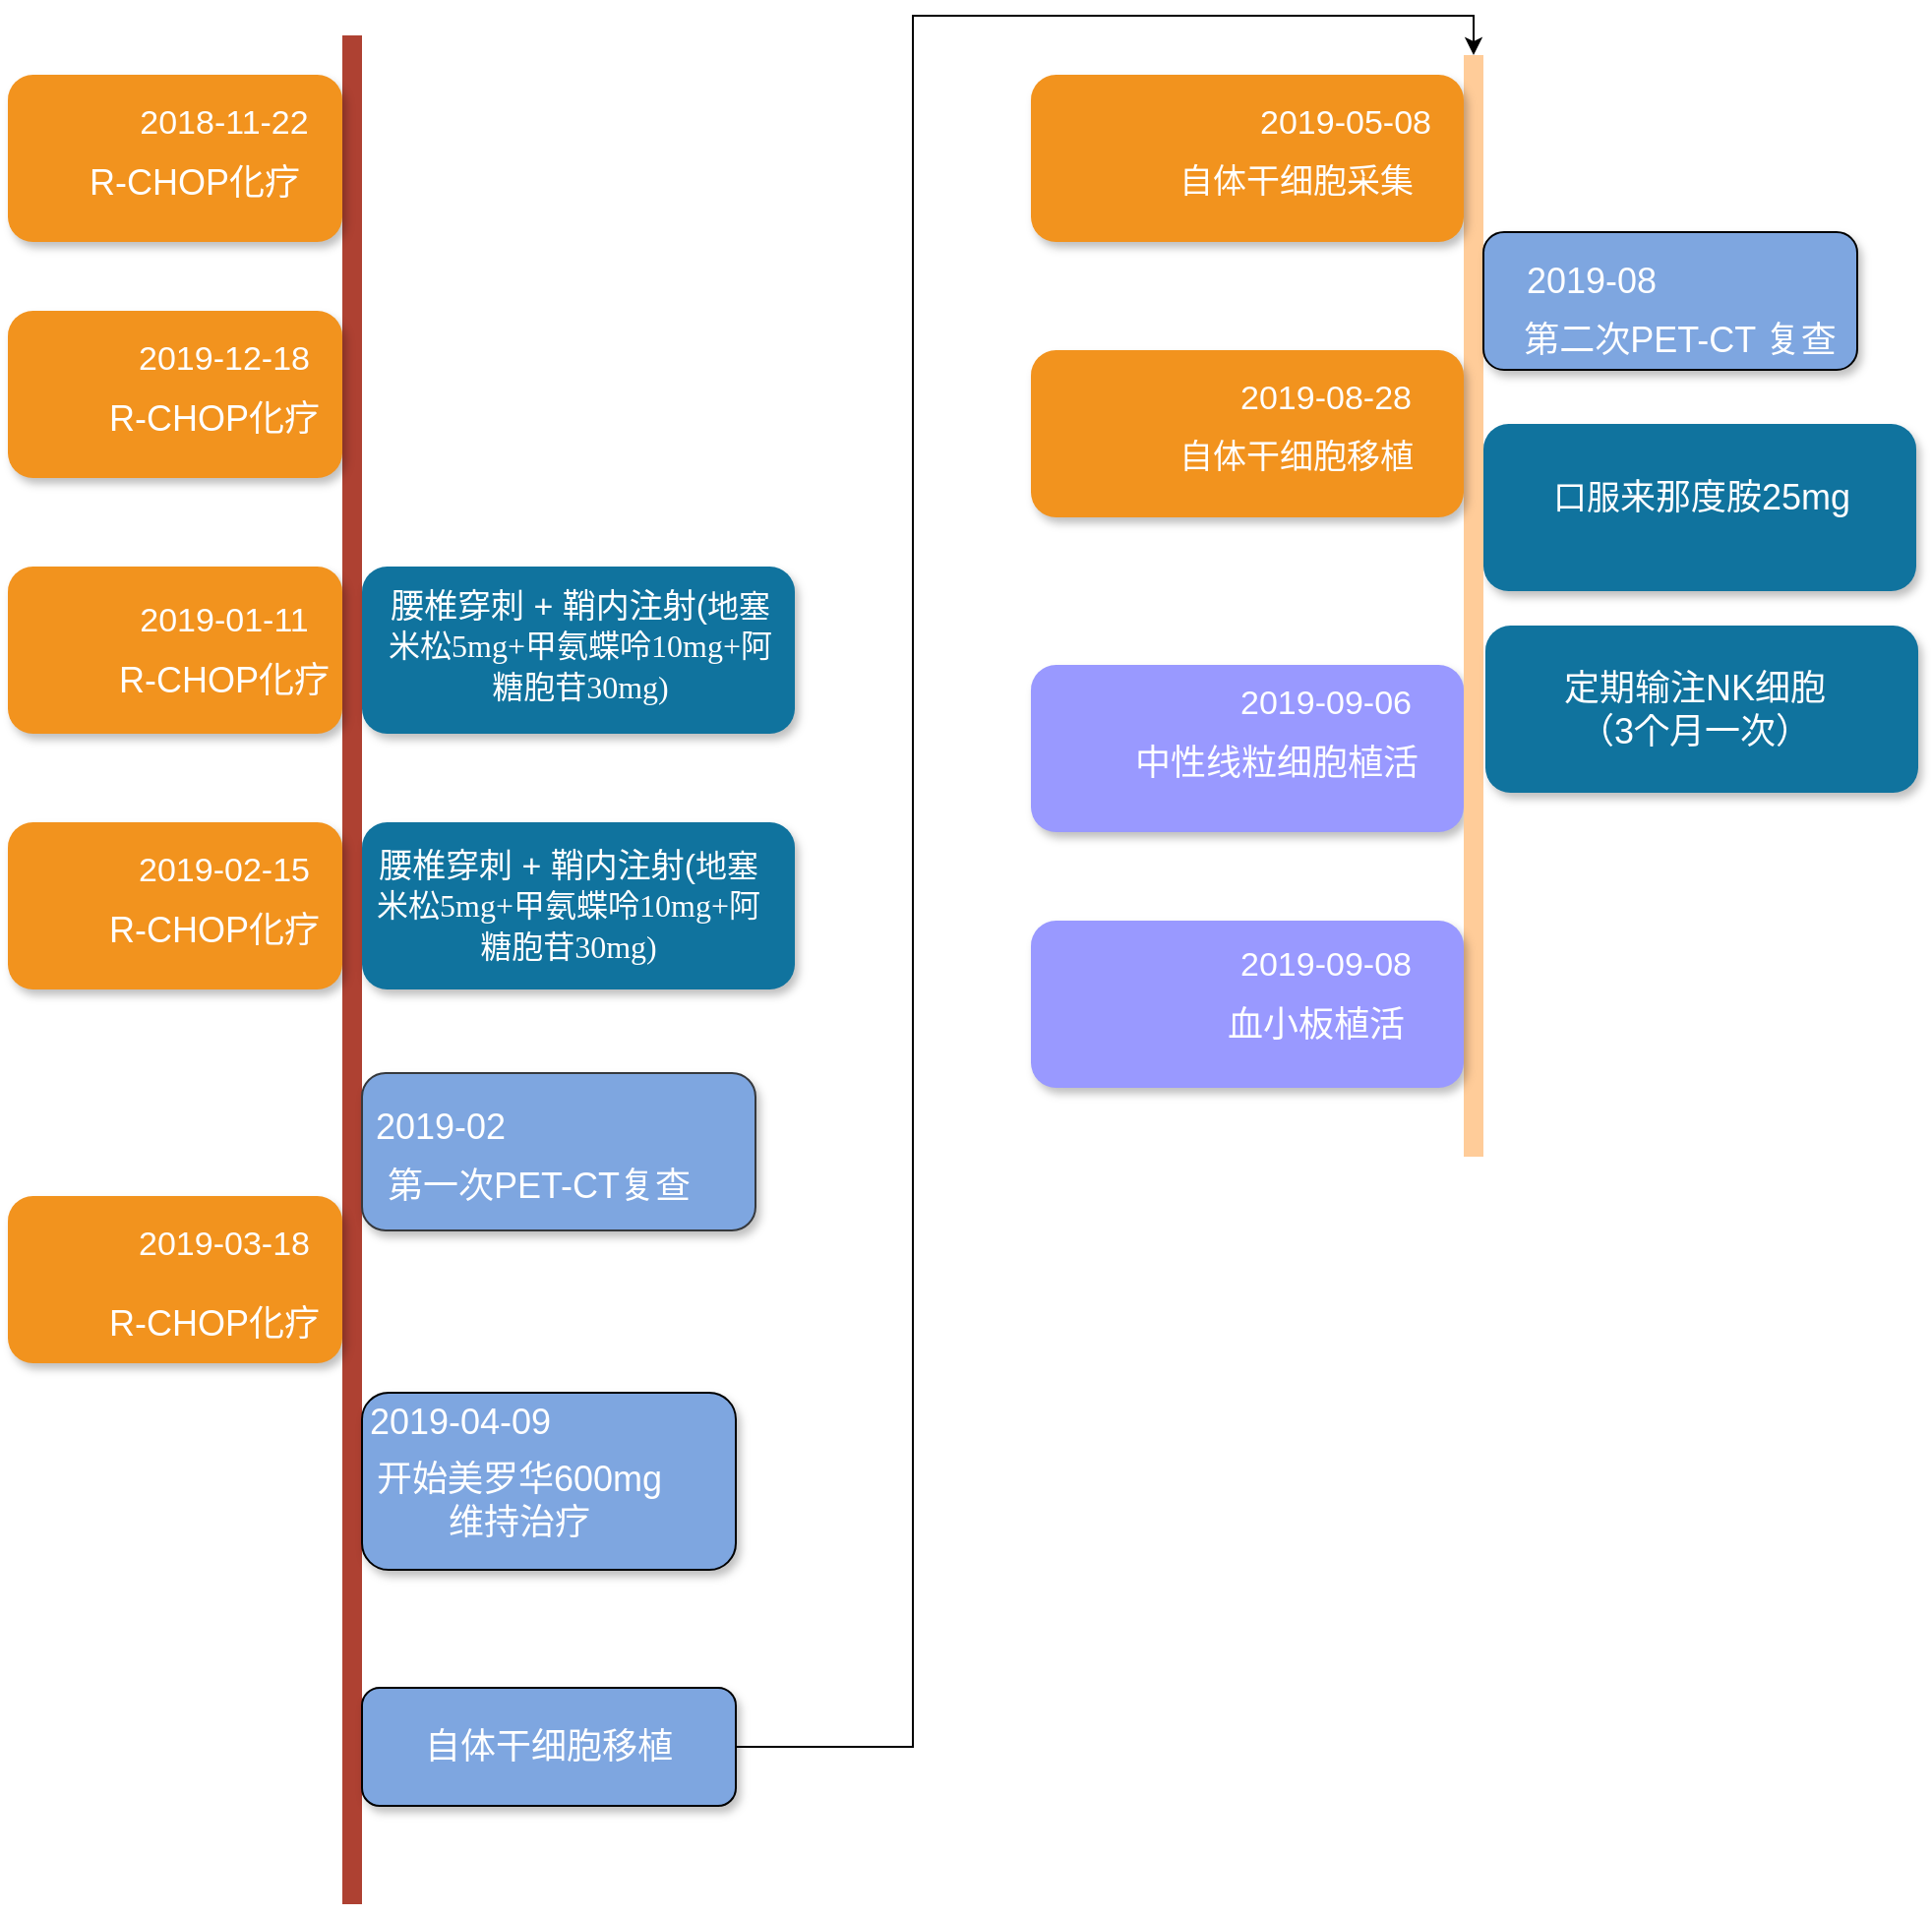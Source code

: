 <mxfile version="17.4.6" type="github">
  <diagram name="Page-1" id="fbcf5db9-b524-4cd4-e4f3-379dc89c3999">
    <mxGraphModel dx="2062" dy="1122" grid="1" gridSize="10" guides="1" tooltips="1" connect="1" arrows="1" fold="1" page="1" pageScale="1" pageWidth="850" pageHeight="1100" background="none" math="0" shadow="0">
      <root>
        <mxCell id="0" />
        <mxCell id="1" parent="0" />
        <mxCell id="2a0f93b5c73ef8e7-1" value="" style="line;strokeWidth=10;direction=south;html=1;fillColor=none;fontSize=13;fontColor=#000000;align=center;strokeColor=#AE4132;" parent="1" vertex="1">
          <mxGeometry x="360" y="70" width="10" height="950" as="geometry" />
        </mxCell>
        <mxCell id="2a0f93b5c73ef8e7-2" value="" style="rounded=1;whiteSpace=wrap;html=1;strokeColor=none;strokeWidth=1;fillColor=#F2931E;fontSize=13;fontColor=#FFFFFF;align=right;gradientColor=none;gradientDirection=east;verticalAlign=top;shadow=1;" parent="1" vertex="1">
          <mxGeometry x="190" y="90" width="170" height="85" as="geometry" />
        </mxCell>
        <mxCell id="2a0f93b5c73ef8e7-4" value="" style="rounded=1;whiteSpace=wrap;html=1;strokeColor=none;strokeWidth=1;fillColor=#10739E;fontSize=13;fontColor=#FFFFFF;align=center;gradientColor=none;gradientDirection=east;verticalAlign=top;shadow=1;" parent="1" vertex="1">
          <mxGeometry x="370" y="470" width="220" height="85" as="geometry" />
        </mxCell>
        <mxCell id="2a0f93b5c73ef8e7-6" value="" style="rounded=1;whiteSpace=wrap;html=1;strokeColor=none;strokeWidth=1;fillColor=#F2931E;fontSize=13;fontColor=#FFFFFF;align=center;gradientColor=none;gradientDirection=east;verticalAlign=top;shadow=1;" parent="1" vertex="1">
          <mxGeometry x="190" y="210" width="170" height="85" as="geometry" />
        </mxCell>
        <mxCell id="2a0f93b5c73ef8e7-8" value="" style="rounded=1;whiteSpace=wrap;html=1;strokeColor=none;strokeWidth=1;fillColor=#10739E;fontSize=13;fontColor=#FFFFFF;align=center;gradientColor=none;gradientDirection=east;verticalAlign=top;shadow=1;" parent="1" vertex="1">
          <mxGeometry x="370" y="340" width="220" height="85" as="geometry" />
        </mxCell>
        <mxCell id="2a0f93b5c73ef8e7-10" value="" style="rounded=1;whiteSpace=wrap;html=1;strokeColor=none;strokeWidth=1;fillColor=#F2931E;fontSize=13;fontColor=#FFFFFF;align=center;gradientColor=none;gradientDirection=east;verticalAlign=top;shadow=1;" parent="1" vertex="1">
          <mxGeometry x="190" y="340" width="170" height="85" as="geometry" />
        </mxCell>
        <mxCell id="2a0f93b5c73ef8e7-12" value="" style="rounded=1;whiteSpace=wrap;html=1;strokeColor=none;strokeWidth=1;fillColor=#10739E;fontSize=13;fontColor=#FFFFFF;align=center;gradientColor=none;gradientDirection=east;verticalAlign=top;shadow=1;" parent="1" vertex="1">
          <mxGeometry x="940" y="267.5" width="220" height="85" as="geometry" />
        </mxCell>
        <mxCell id="2a0f93b5c73ef8e7-14" value="" style="rounded=1;whiteSpace=wrap;html=1;strokeColor=none;strokeWidth=1;fillColor=#F2931E;fontSize=13;fontColor=#FFFFFF;align=center;gradientColor=none;gradientDirection=east;verticalAlign=top;shadow=1;" parent="1" vertex="1">
          <mxGeometry x="190" y="470" width="170" height="85" as="geometry" />
        </mxCell>
        <mxCell id="2a0f93b5c73ef8e7-16" value="" style="rounded=1;whiteSpace=wrap;html=1;strokeColor=none;strokeWidth=1;fillColor=#9999FF;fontSize=13;fontColor=#FFFFFF;align=center;gradientColor=none;gradientDirection=east;verticalAlign=top;shadow=1;" parent="1" vertex="1">
          <mxGeometry x="710" y="390" width="220" height="85" as="geometry" />
        </mxCell>
        <mxCell id="kBatp0XoefobiH6z3GA5-1" value="" style="rounded=1;whiteSpace=wrap;html=1;strokeColor=none;strokeWidth=1;fillColor=#F2931E;fontSize=13;fontColor=#FFFFFF;align=center;gradientColor=none;gradientDirection=east;verticalAlign=top;shadow=1;" vertex="1" parent="1">
          <mxGeometry x="190" y="660" width="170" height="85" as="geometry" />
        </mxCell>
        <mxCell id="kBatp0XoefobiH6z3GA5-3" value="" style="line;strokeWidth=10;direction=south;html=1;fillColor=none;fontSize=13;fontColor=#000000;align=center;strokeColor=#FFCC99;" vertex="1" parent="1">
          <mxGeometry x="930" y="80" width="10" height="560" as="geometry" />
        </mxCell>
        <mxCell id="kBatp0XoefobiH6z3GA5-4" value="" style="rounded=1;whiteSpace=wrap;html=1;strokeColor=none;strokeWidth=1;fillColor=#F2931E;fontSize=13;fontColor=#FFFFFF;align=center;gradientColor=none;gradientDirection=east;verticalAlign=top;shadow=1;" vertex="1" parent="1">
          <mxGeometry x="710" y="90" width="220" height="85" as="geometry" />
        </mxCell>
        <mxCell id="kBatp0XoefobiH6z3GA5-6" value="2018-11-22" style="text;html=1;strokeColor=none;fillColor=none;align=center;verticalAlign=middle;whiteSpace=wrap;rounded=0;fontColor=#FFFFFF;fontSize=17;" vertex="1" parent="1">
          <mxGeometry x="250" y="100" width="100" height="30" as="geometry" />
        </mxCell>
        <mxCell id="kBatp0XoefobiH6z3GA5-7" value="2019-12-18" style="text;html=1;strokeColor=none;fillColor=none;align=center;verticalAlign=middle;whiteSpace=wrap;rounded=0;fontColor=#FFFFFF;fontSize=17;" vertex="1" parent="1">
          <mxGeometry x="250" y="220" width="100" height="30" as="geometry" />
        </mxCell>
        <mxCell id="kBatp0XoefobiH6z3GA5-8" value="2019-01-11" style="text;html=1;strokeColor=none;fillColor=none;align=center;verticalAlign=middle;whiteSpace=wrap;rounded=0;fontColor=#FFFFFF;fontSize=17;" vertex="1" parent="1">
          <mxGeometry x="250" y="352.5" width="100" height="30" as="geometry" />
        </mxCell>
        <mxCell id="kBatp0XoefobiH6z3GA5-9" value="2019-02-15" style="text;html=1;strokeColor=none;fillColor=none;align=center;verticalAlign=middle;whiteSpace=wrap;rounded=0;fontColor=#FFFFFF;fontSize=17;" vertex="1" parent="1">
          <mxGeometry x="250" y="480" width="100" height="30" as="geometry" />
        </mxCell>
        <mxCell id="kBatp0XoefobiH6z3GA5-10" value="2019-03-18" style="text;html=1;strokeColor=none;fillColor=none;align=center;verticalAlign=middle;whiteSpace=wrap;rounded=0;fontColor=#FFFFFF;fontSize=17;" vertex="1" parent="1">
          <mxGeometry x="250" y="670" width="100" height="30" as="geometry" />
        </mxCell>
        <mxCell id="kBatp0XoefobiH6z3GA5-11" value="腰椎穿刺 + 鞘内注射(&lt;span style=&quot;font-size: 12.0pt&quot;&gt;地塞米松&lt;/span&gt;&lt;span lang=&quot;EN-US&quot; style=&quot;font-size: 12.0pt ; font-family: &amp;#34;times new roman&amp;#34; , serif&quot;&gt;5mg+&lt;/span&gt;&lt;span style=&quot;font-size: 12.0pt&quot;&gt;甲氨蝶呤&lt;/span&gt;&lt;span lang=&quot;EN-US&quot; style=&quot;font-size: 12.0pt ; font-family: &amp;#34;times new roman&amp;#34; , serif&quot;&gt;10mg+&lt;/span&gt;&lt;span style=&quot;font-size: 12.0pt&quot;&gt;阿糖胞苷&lt;/span&gt;&lt;span lang=&quot;EN-US&quot; style=&quot;font-size: 12.0pt ; font-family: &amp;#34;times new roman&amp;#34; , serif&quot;&gt;30mg)&lt;/span&gt;" style="text;html=1;strokeColor=none;fillColor=none;align=center;verticalAlign=middle;whiteSpace=wrap;rounded=0;fontSize=17;fontColor=#FFFFFF;" vertex="1" parent="1">
          <mxGeometry x="381" y="350" width="200" height="62.5" as="geometry" />
        </mxCell>
        <mxCell id="kBatp0XoefobiH6z3GA5-13" value="2019-05-08" style="text;html=1;strokeColor=none;fillColor=none;align=center;verticalAlign=middle;whiteSpace=wrap;rounded=0;fontSize=17;fontColor=#FFFFFF;" vertex="1" parent="1">
          <mxGeometry x="820" y="100" width="100" height="30" as="geometry" />
        </mxCell>
        <mxCell id="kBatp0XoefobiH6z3GA5-14" value="自体干细胞采集" style="text;html=1;strokeColor=none;fillColor=none;align=center;verticalAlign=middle;whiteSpace=wrap;rounded=0;fontSize=17;fontColor=#FFFFFF;" vertex="1" parent="1">
          <mxGeometry x="770" y="130" width="150" height="30" as="geometry" />
        </mxCell>
        <mxCell id="kBatp0XoefobiH6z3GA5-15" value="" style="rounded=1;whiteSpace=wrap;html=1;strokeColor=none;strokeWidth=1;fillColor=#F2931E;fontSize=13;fontColor=#FFFFFF;align=center;gradientColor=none;gradientDirection=east;verticalAlign=top;shadow=1;" vertex="1" parent="1">
          <mxGeometry x="710" y="230" width="220" height="85" as="geometry" />
        </mxCell>
        <mxCell id="kBatp0XoefobiH6z3GA5-16" value="2019-08-28" style="text;html=1;strokeColor=none;fillColor=none;align=center;verticalAlign=middle;whiteSpace=wrap;rounded=0;fontSize=17;fontColor=#FFFFFF;" vertex="1" parent="1">
          <mxGeometry x="810" y="240" width="100" height="30" as="geometry" />
        </mxCell>
        <mxCell id="kBatp0XoefobiH6z3GA5-17" value="自体干细胞移植" style="text;html=1;strokeColor=none;fillColor=none;align=center;verticalAlign=middle;whiteSpace=wrap;rounded=0;fontSize=17;fontColor=#FFFFFF;" vertex="1" parent="1">
          <mxGeometry x="770" y="270" width="150" height="30" as="geometry" />
        </mxCell>
        <mxCell id="kBatp0XoefobiH6z3GA5-18" value="口服&lt;font style=&quot;font-size: 18px&quot;&gt;&lt;span&gt;来那度胺&lt;/span&gt;&lt;span lang=&quot;EN-US&quot; style=&quot;font-family: &amp;#34;calibri&amp;#34; , sans-serif&quot;&gt;25mg&lt;br&gt;&lt;/span&gt;&lt;/font&gt;" style="text;html=1;strokeColor=none;fillColor=none;align=center;verticalAlign=middle;whiteSpace=wrap;rounded=0;fontSize=17;fontColor=#FFFFFF;horizontal=1;" vertex="1" parent="1">
          <mxGeometry x="961" y="270" width="180" height="70" as="geometry" />
        </mxCell>
        <mxCell id="kBatp0XoefobiH6z3GA5-19" value="中性线粒细胞植活" style="text;html=1;strokeColor=none;fillColor=none;align=center;verticalAlign=middle;whiteSpace=wrap;rounded=0;fontSize=18;fontColor=#FFFFFF;" vertex="1" parent="1">
          <mxGeometry x="760" y="425" width="150" height="30" as="geometry" />
        </mxCell>
        <mxCell id="kBatp0XoefobiH6z3GA5-20" value="2019-09-06" style="text;html=1;strokeColor=none;fillColor=none;align=center;verticalAlign=middle;whiteSpace=wrap;rounded=0;fontSize=17;fontColor=#FFFFFF;" vertex="1" parent="1">
          <mxGeometry x="810" y="395" width="100" height="30" as="geometry" />
        </mxCell>
        <mxCell id="kBatp0XoefobiH6z3GA5-21" value="" style="rounded=1;whiteSpace=wrap;html=1;strokeColor=none;strokeWidth=1;fillColor=#9999FF;fontSize=13;fontColor=#FFFFFF;align=center;gradientColor=none;gradientDirection=east;verticalAlign=top;shadow=1;" vertex="1" parent="1">
          <mxGeometry x="710" y="520" width="220" height="85" as="geometry" />
        </mxCell>
        <mxCell id="kBatp0XoefobiH6z3GA5-22" value="2019-09-08" style="text;html=1;strokeColor=none;fillColor=none;align=center;verticalAlign=middle;whiteSpace=wrap;rounded=0;fontSize=17;fontColor=#FFFFFF;" vertex="1" parent="1">
          <mxGeometry x="810" y="527.5" width="100" height="30" as="geometry" />
        </mxCell>
        <mxCell id="kBatp0XoefobiH6z3GA5-23" value="血小板植活" style="text;html=1;strokeColor=none;fillColor=none;align=center;verticalAlign=middle;whiteSpace=wrap;rounded=0;fontSize=18;fontColor=#FFFFFF;" vertex="1" parent="1">
          <mxGeometry x="790" y="557.5" width="130" height="30" as="geometry" />
        </mxCell>
        <mxCell id="kBatp0XoefobiH6z3GA5-49" style="edgeStyle=orthogonalEdgeStyle;rounded=0;orthogonalLoop=1;jettySize=auto;html=1;entryX=0;entryY=0.5;entryDx=0;entryDy=0;entryPerimeter=0;fontSize=18;fontColor=#FFFFFF;" edge="1" parent="1" source="kBatp0XoefobiH6z3GA5-32" target="kBatp0XoefobiH6z3GA5-3">
          <mxGeometry relative="1" as="geometry">
            <Array as="points">
              <mxPoint x="650" y="940" />
              <mxPoint x="650" y="60" />
              <mxPoint x="935" y="60" />
            </Array>
          </mxGeometry>
        </mxCell>
        <mxCell id="kBatp0XoefobiH6z3GA5-32" value="自体干细胞移植" style="rounded=1;whiteSpace=wrap;html=1;shadow=1;glass=0;sketch=0;fontSize=18;fontColor=#FFFFFF;fillColor=#7EA6E0;" vertex="1" parent="1">
          <mxGeometry x="370" y="910" width="190" height="60" as="geometry" />
        </mxCell>
        <mxCell id="kBatp0XoefobiH6z3GA5-33" value="" style="rounded=1;whiteSpace=wrap;html=1;shadow=1;glass=0;sketch=0;fontSize=18;fontColor=#FFFFFF;fillColor=#7EA6E0;" vertex="1" parent="1">
          <mxGeometry x="940" y="170" width="190" height="70" as="geometry" />
        </mxCell>
        <mxCell id="kBatp0XoefobiH6z3GA5-40" value="2019-08" style="text;html=1;strokeColor=none;fillColor=none;align=center;verticalAlign=middle;whiteSpace=wrap;rounded=0;fontSize=18;fontColor=#FFFFFF;" vertex="1" parent="1">
          <mxGeometry x="955" y="180" width="80" height="30" as="geometry" />
        </mxCell>
        <mxCell id="kBatp0XoefobiH6z3GA5-41" value="第二次PET-CT 复查" style="text;html=1;strokeColor=none;fillColor=none;align=center;verticalAlign=middle;whiteSpace=wrap;rounded=0;shadow=1;glass=0;sketch=0;fontSize=18;fontColor=#FFFFFF;" vertex="1" parent="1">
          <mxGeometry x="955" y="210" width="170" height="30" as="geometry" />
        </mxCell>
        <mxCell id="kBatp0XoefobiH6z3GA5-44" value="" style="rounded=1;whiteSpace=wrap;html=1;shadow=1;glass=0;sketch=0;fontSize=18;fontColor=#FFFFFF;fillColor=#7EA6E0;" vertex="1" parent="1">
          <mxGeometry x="370" y="760" width="190" height="90" as="geometry" />
        </mxCell>
        <mxCell id="kBatp0XoefobiH6z3GA5-45" value="2019-04-09" style="text;html=1;strokeColor=none;fillColor=none;align=center;verticalAlign=middle;whiteSpace=wrap;rounded=0;fontSize=18;fontColor=#FFFFFF;" vertex="1" parent="1">
          <mxGeometry x="370" y="760" width="100" height="30" as="geometry" />
        </mxCell>
        <mxCell id="kBatp0XoefobiH6z3GA5-46" value="开始美罗华600mg维持治疗" style="text;html=1;strokeColor=none;fillColor=none;align=center;verticalAlign=middle;whiteSpace=wrap;rounded=0;shadow=1;glass=0;sketch=0;fontSize=18;fontColor=#FFFFFF;" vertex="1" parent="1">
          <mxGeometry x="375" y="800" width="150" height="30" as="geometry" />
        </mxCell>
        <mxCell id="kBatp0XoefobiH6z3GA5-47" value="" style="rounded=1;whiteSpace=wrap;html=1;strokeColor=none;strokeWidth=1;fillColor=#10739E;fontSize=13;fontColor=#FFFFFF;align=center;gradientColor=none;gradientDirection=east;verticalAlign=top;shadow=1;" vertex="1" parent="1">
          <mxGeometry x="941" y="370" width="220" height="85" as="geometry" />
        </mxCell>
        <mxCell id="kBatp0XoefobiH6z3GA5-48" value="定期输注NK细胞（3个月一次）" style="text;html=1;strokeColor=none;fillColor=none;align=center;verticalAlign=middle;whiteSpace=wrap;rounded=0;shadow=1;glass=0;sketch=0;fontSize=18;fontColor=#FFFFFF;" vertex="1" parent="1">
          <mxGeometry x="975" y="398" width="145" height="30" as="geometry" />
        </mxCell>
        <mxCell id="kBatp0XoefobiH6z3GA5-50" value="R-CHOP化疗" style="text;html=1;strokeColor=none;fillColor=none;align=center;verticalAlign=middle;whiteSpace=wrap;rounded=0;shadow=1;glass=0;sketch=0;fontSize=18;fontColor=#FFFFFF;" vertex="1" parent="1">
          <mxGeometry x="230" y="130" width="110" height="30" as="geometry" />
        </mxCell>
        <mxCell id="kBatp0XoefobiH6z3GA5-51" value="R-CHOP化疗" style="text;html=1;strokeColor=none;fillColor=none;align=center;verticalAlign=middle;whiteSpace=wrap;rounded=0;shadow=1;glass=0;sketch=0;fontSize=18;fontColor=#FFFFFF;" vertex="1" parent="1">
          <mxGeometry x="240" y="250" width="110" height="30" as="geometry" />
        </mxCell>
        <mxCell id="kBatp0XoefobiH6z3GA5-52" value="R-CHOP化疗" style="text;html=1;strokeColor=none;fillColor=none;align=center;verticalAlign=middle;whiteSpace=wrap;rounded=0;shadow=1;glass=0;sketch=0;fontSize=18;fontColor=#FFFFFF;" vertex="1" parent="1">
          <mxGeometry x="245" y="382.5" width="110" height="30" as="geometry" />
        </mxCell>
        <mxCell id="kBatp0XoefobiH6z3GA5-53" value="R-CHOP化疗" style="text;html=1;strokeColor=none;fillColor=none;align=center;verticalAlign=middle;whiteSpace=wrap;rounded=0;shadow=1;glass=0;sketch=0;fontSize=18;fontColor=#FFFFFF;" vertex="1" parent="1">
          <mxGeometry x="240" y="510" width="110" height="30" as="geometry" />
        </mxCell>
        <mxCell id="kBatp0XoefobiH6z3GA5-54" value="R-CHOP化疗" style="text;html=1;strokeColor=none;fillColor=none;align=center;verticalAlign=middle;whiteSpace=wrap;rounded=0;shadow=1;glass=0;sketch=0;fontSize=18;fontColor=#FFFFFF;" vertex="1" parent="1">
          <mxGeometry x="240" y="710" width="110" height="30" as="geometry" />
        </mxCell>
        <mxCell id="kBatp0XoefobiH6z3GA5-57" value="" style="group" vertex="1" connectable="0" parent="1">
          <mxGeometry x="440" y="650" width="200" height="85" as="geometry" />
        </mxCell>
        <mxCell id="kBatp0XoefobiH6z3GA5-56" value="2019-02" style="text;html=1;strokeColor=none;fillColor=none;align=center;verticalAlign=middle;whiteSpace=wrap;rounded=0;fontSize=18;fontColor=#FFFFFF;" vertex="1" parent="kBatp0XoefobiH6z3GA5-57">
          <mxGeometry width="80" height="30" as="geometry" />
        </mxCell>
        <mxCell id="kBatp0XoefobiH6z3GA5-28" value="" style="rounded=1;whiteSpace=wrap;html=1;fontSize=18;fillColor=#7EA6E0;strokeColor=#36393d;shadow=1;sketch=0;glass=0;" vertex="1" parent="kBatp0XoefobiH6z3GA5-57">
          <mxGeometry x="-70" y="-52.5" width="200" height="80" as="geometry" />
        </mxCell>
        <mxCell id="kBatp0XoefobiH6z3GA5-30" value="第一次PET-CT复查" style="text;html=1;strokeColor=none;fillColor=none;align=center;verticalAlign=middle;whiteSpace=wrap;rounded=0;shadow=1;glass=0;sketch=0;fontSize=18;fontColor=#FFFFFF;" vertex="1" parent="kBatp0XoefobiH6z3GA5-57">
          <mxGeometry x="-60" y="-10" width="160" height="30" as="geometry" />
        </mxCell>
        <mxCell id="kBatp0XoefobiH6z3GA5-29" value="2019-02" style="text;html=1;strokeColor=none;fillColor=none;align=center;verticalAlign=middle;whiteSpace=wrap;rounded=0;fontSize=18;fontColor=#FFFFFF;" vertex="1" parent="kBatp0XoefobiH6z3GA5-57">
          <mxGeometry x="-70" y="-40" width="80" height="30" as="geometry" />
        </mxCell>
        <mxCell id="kBatp0XoefobiH6z3GA5-58" value="腰椎穿刺 + 鞘内注射(&lt;span style=&quot;font-size: 12.0pt&quot;&gt;地塞米松&lt;/span&gt;&lt;span lang=&quot;EN-US&quot; style=&quot;font-size: 12.0pt ; font-family: &amp;#34;times new roman&amp;#34; , serif&quot;&gt;5mg+&lt;/span&gt;&lt;span style=&quot;font-size: 12.0pt&quot;&gt;甲氨蝶呤&lt;/span&gt;&lt;span lang=&quot;EN-US&quot; style=&quot;font-size: 12.0pt ; font-family: &amp;#34;times new roman&amp;#34; , serif&quot;&gt;10mg+&lt;/span&gt;&lt;span style=&quot;font-size: 12.0pt&quot;&gt;阿糖胞苷&lt;/span&gt;&lt;span lang=&quot;EN-US&quot; style=&quot;font-size: 12.0pt ; font-family: &amp;#34;times new roman&amp;#34; , serif&quot;&gt;30mg)&lt;/span&gt;" style="text;html=1;strokeColor=none;fillColor=none;align=center;verticalAlign=middle;whiteSpace=wrap;rounded=0;fontSize=17;fontColor=#FFFFFF;" vertex="1" parent="1">
          <mxGeometry x="375" y="481.25" width="200" height="62.5" as="geometry" />
        </mxCell>
      </root>
    </mxGraphModel>
  </diagram>
</mxfile>
